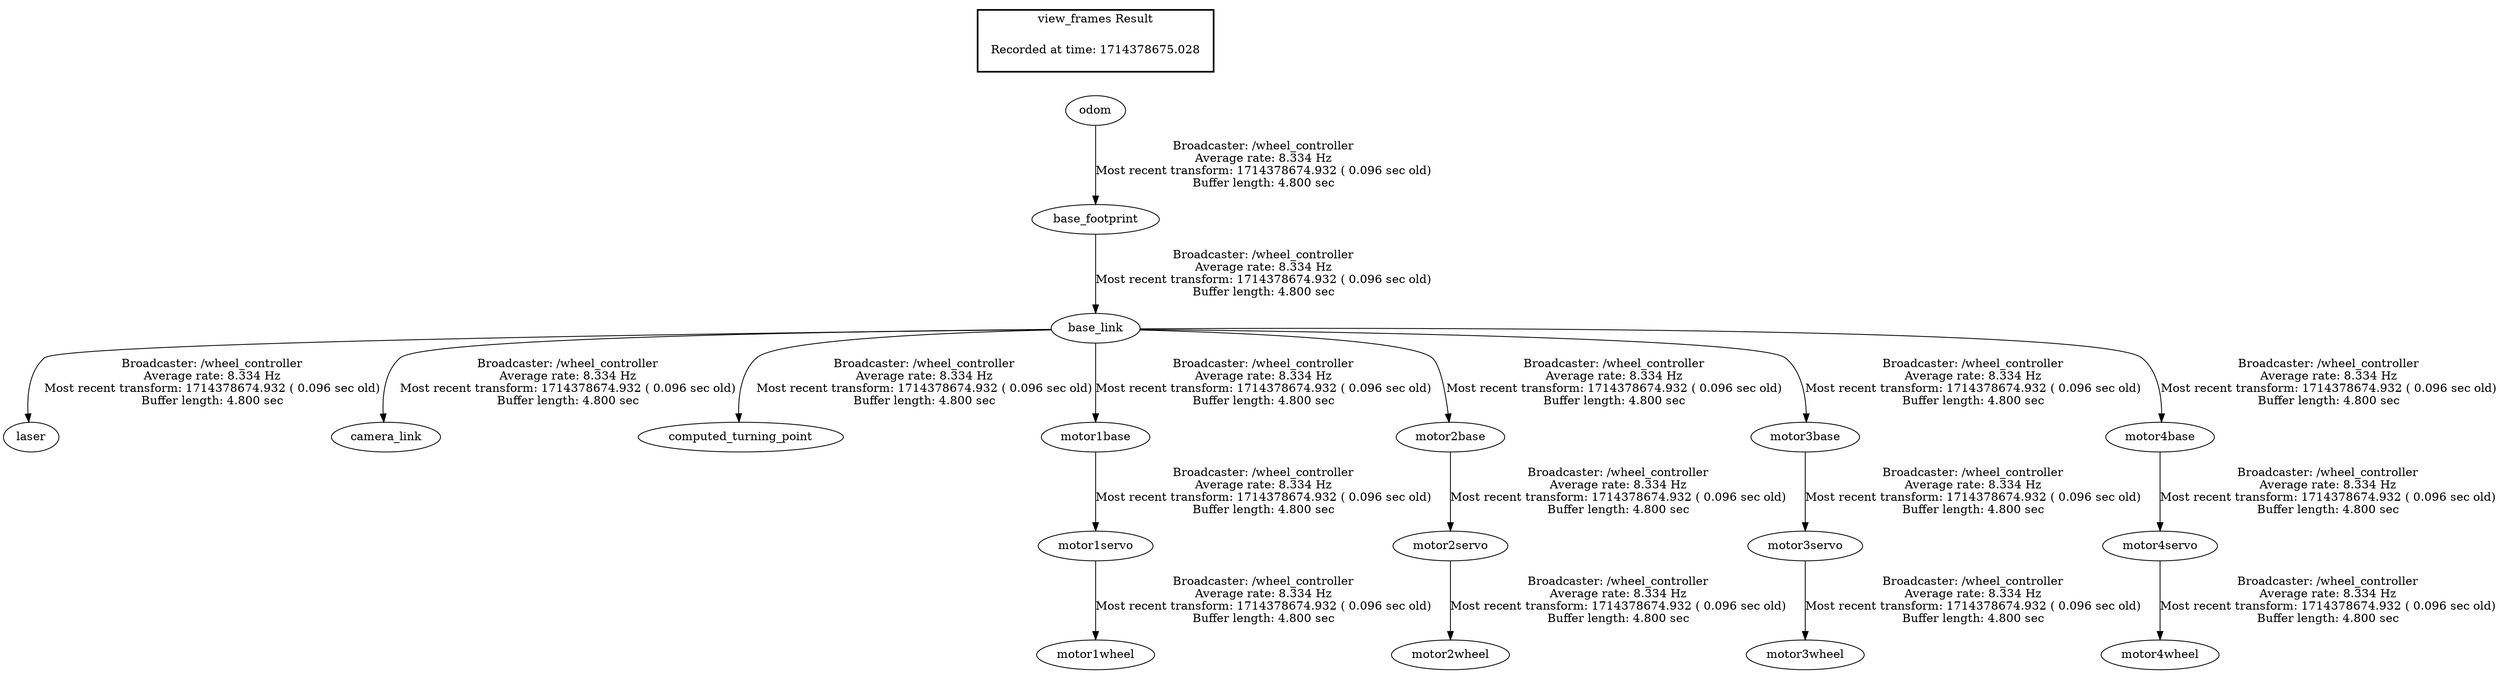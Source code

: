 digraph G {
"base_footprint" -> "base_link"[label="Broadcaster: /wheel_controller\nAverage rate: 8.334 Hz\nMost recent transform: 1714378674.932 ( 0.096 sec old)\nBuffer length: 4.800 sec\n"];
"odom" -> "base_footprint"[label="Broadcaster: /wheel_controller\nAverage rate: 8.334 Hz\nMost recent transform: 1714378674.932 ( 0.096 sec old)\nBuffer length: 4.800 sec\n"];
"base_link" -> "laser"[label="Broadcaster: /wheel_controller\nAverage rate: 8.334 Hz\nMost recent transform: 1714378674.932 ( 0.096 sec old)\nBuffer length: 4.800 sec\n"];
"base_link" -> "camera_link"[label="Broadcaster: /wheel_controller\nAverage rate: 8.334 Hz\nMost recent transform: 1714378674.932 ( 0.096 sec old)\nBuffer length: 4.800 sec\n"];
"base_link" -> "computed_turning_point"[label="Broadcaster: /wheel_controller\nAverage rate: 8.334 Hz\nMost recent transform: 1714378674.932 ( 0.096 sec old)\nBuffer length: 4.800 sec\n"];
"base_link" -> "motor1base"[label="Broadcaster: /wheel_controller\nAverage rate: 8.334 Hz\nMost recent transform: 1714378674.932 ( 0.096 sec old)\nBuffer length: 4.800 sec\n"];
"motor1base" -> "motor1servo"[label="Broadcaster: /wheel_controller\nAverage rate: 8.334 Hz\nMost recent transform: 1714378674.932 ( 0.096 sec old)\nBuffer length: 4.800 sec\n"];
"motor1servo" -> "motor1wheel"[label="Broadcaster: /wheel_controller\nAverage rate: 8.334 Hz\nMost recent transform: 1714378674.932 ( 0.096 sec old)\nBuffer length: 4.800 sec\n"];
"base_link" -> "motor2base"[label="Broadcaster: /wheel_controller\nAverage rate: 8.334 Hz\nMost recent transform: 1714378674.932 ( 0.096 sec old)\nBuffer length: 4.800 sec\n"];
"motor2base" -> "motor2servo"[label="Broadcaster: /wheel_controller\nAverage rate: 8.334 Hz\nMost recent transform: 1714378674.932 ( 0.096 sec old)\nBuffer length: 4.800 sec\n"];
"motor2servo" -> "motor2wheel"[label="Broadcaster: /wheel_controller\nAverage rate: 8.334 Hz\nMost recent transform: 1714378674.932 ( 0.096 sec old)\nBuffer length: 4.800 sec\n"];
"base_link" -> "motor3base"[label="Broadcaster: /wheel_controller\nAverage rate: 8.334 Hz\nMost recent transform: 1714378674.932 ( 0.096 sec old)\nBuffer length: 4.800 sec\n"];
"motor3base" -> "motor3servo"[label="Broadcaster: /wheel_controller\nAverage rate: 8.334 Hz\nMost recent transform: 1714378674.932 ( 0.096 sec old)\nBuffer length: 4.800 sec\n"];
"motor3servo" -> "motor3wheel"[label="Broadcaster: /wheel_controller\nAverage rate: 8.334 Hz\nMost recent transform: 1714378674.932 ( 0.096 sec old)\nBuffer length: 4.800 sec\n"];
"base_link" -> "motor4base"[label="Broadcaster: /wheel_controller\nAverage rate: 8.334 Hz\nMost recent transform: 1714378674.932 ( 0.096 sec old)\nBuffer length: 4.800 sec\n"];
"motor4base" -> "motor4servo"[label="Broadcaster: /wheel_controller\nAverage rate: 8.334 Hz\nMost recent transform: 1714378674.932 ( 0.096 sec old)\nBuffer length: 4.800 sec\n"];
"motor4servo" -> "motor4wheel"[label="Broadcaster: /wheel_controller\nAverage rate: 8.334 Hz\nMost recent transform: 1714378674.932 ( 0.096 sec old)\nBuffer length: 4.800 sec\n"];
edge [style=invis];
 subgraph cluster_legend { style=bold; color=black; label ="view_frames Result";
"Recorded at time: 1714378675.028"[ shape=plaintext ] ;
 }->"odom";
}
